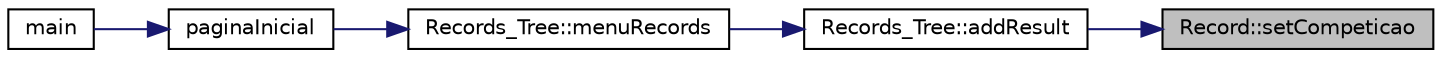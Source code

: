 digraph "Record::setCompeticao"
{
 // LATEX_PDF_SIZE
  edge [fontname="Helvetica",fontsize="10",labelfontname="Helvetica",labelfontsize="10"];
  node [fontname="Helvetica",fontsize="10",shape=record];
  rankdir="RL";
  Node1 [label="Record::setCompeticao",height=0.2,width=0.4,color="black", fillcolor="grey75", style="filled", fontcolor="black",tooltip="Esta função atribui uma competicao a um recorde (apenas para resolução de um erro)."];
  Node1 -> Node2 [dir="back",color="midnightblue",fontsize="10",style="solid",fontname="Helvetica"];
  Node2 [label="Records_Tree::addResult",height=0.2,width=0.4,color="black", fillcolor="white", style="filled",URL="$class_records___tree.html#aea129dd9c2df0fb54577dbbfb2985f0c",tooltip="Adiciona um resultado e, se necessario, atualiza a BST \"recordes\"."];
  Node2 -> Node3 [dir="back",color="midnightblue",fontsize="10",style="solid",fontname="Helvetica"];
  Node3 [label="Records_Tree::menuRecords",height=0.2,width=0.4,color="black", fillcolor="white", style="filled",URL="$class_records___tree.html#abf6bb08b260f1e80be87f5788faa4276",tooltip="Esta função mostra as opções para interagir com a classe Records_Tree (Ver recordes,..."];
  Node3 -> Node4 [dir="back",color="midnightblue",fontsize="10",style="solid",fontname="Helvetica"];
  Node4 [label="paginaInicial",height=0.2,width=0.4,color="black", fillcolor="white", style="filled",URL="$menu_8h.html#a96dac07912e4edb4cb4e758e0130cf0d",tooltip="Esta função é o página inicial do programa. Todos os objetivos do projeto se fazem dentro desta funçã..."];
  Node4 -> Node5 [dir="back",color="midnightblue",fontsize="10",style="solid",fontname="Helvetica"];
  Node5 [label="main",height=0.2,width=0.4,color="black", fillcolor="white", style="filled",URL="$main_8cpp.html#ae66f6b31b5ad750f1fe042a706a4e3d4",tooltip=" "];
}
